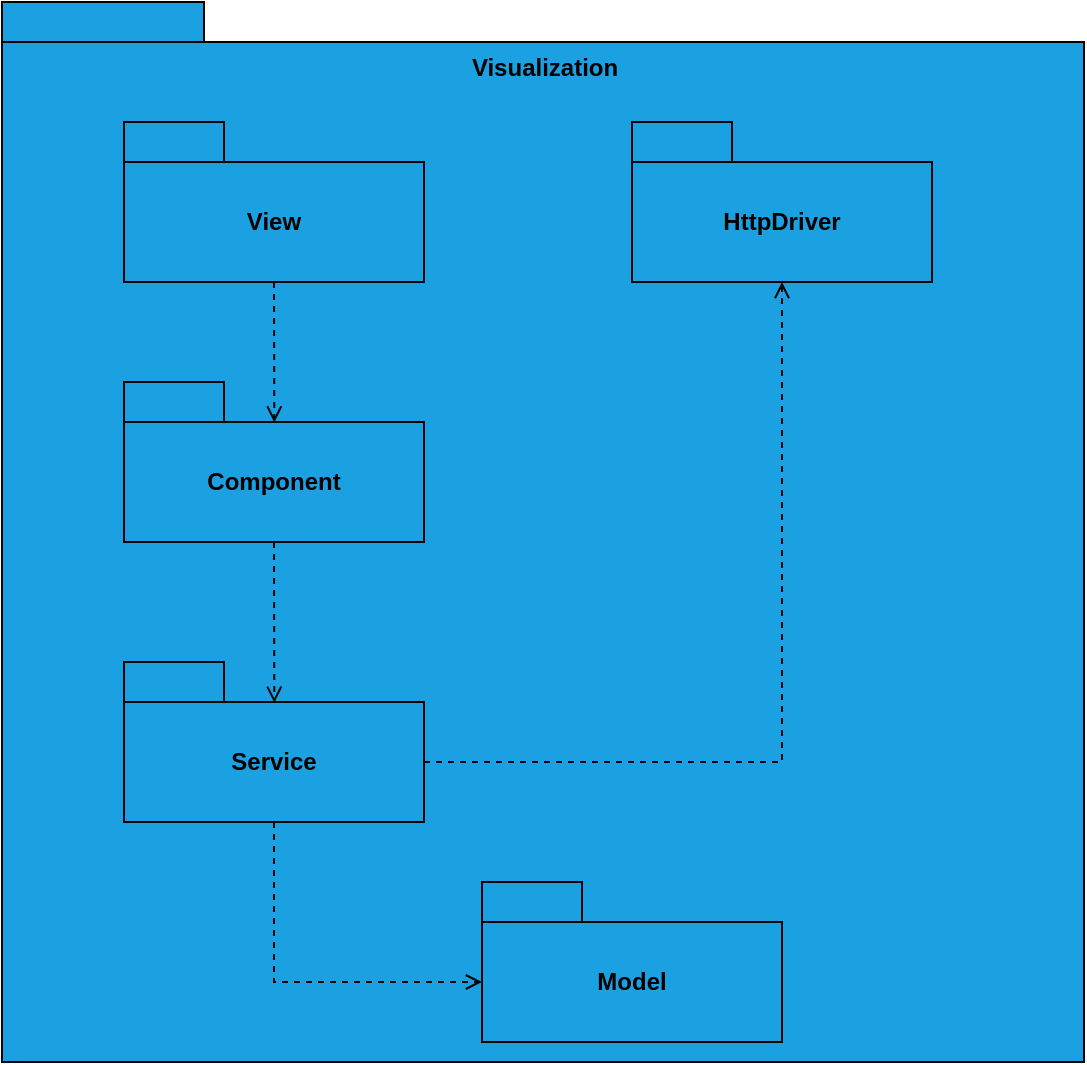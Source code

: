 <mxfile version="24.7.17">
  <diagram name="Página-1" id="HQn-63tCg3yYe_pAWDZn">
    <mxGraphModel dx="1405" dy="773" grid="1" gridSize="10" guides="1" tooltips="1" connect="1" arrows="1" fold="1" page="1" pageScale="1" pageWidth="827" pageHeight="1169" math="0" shadow="0">
      <root>
        <mxCell id="0" />
        <mxCell id="1" parent="0" />
        <mxCell id="gz6cIZIW0yoaQ4WpSJrM-1" value="" style="shape=folder;fontStyle=1;tabWidth=101;tabHeight=20;tabPosition=left;html=1;boundedLbl=1;whiteSpace=wrap;movable=1;resizable=1;rotatable=1;deletable=1;editable=1;locked=0;connectable=1;fillColor=#1BA1E2;strokeColor=#030303;" vertex="1" parent="1">
          <mxGeometry x="99" y="90" width="541" height="530" as="geometry" />
        </mxCell>
        <mxCell id="gz6cIZIW0yoaQ4WpSJrM-2" value="View" style="shape=folder;fontStyle=1;tabWidth=50;tabHeight=20;tabPosition=left;html=1;boundedLbl=1;whiteSpace=wrap;fillColor=#1BA1E2;strokeColor=#030303;" vertex="1" parent="1">
          <mxGeometry x="160" y="150" width="150" height="80" as="geometry" />
        </mxCell>
        <mxCell id="gz6cIZIW0yoaQ4WpSJrM-3" value="Component" style="shape=folder;fontStyle=1;tabWidth=50;tabHeight=20;tabPosition=left;html=1;boundedLbl=1;whiteSpace=wrap;fillColor=#1BA1E2;strokeColor=#030303;" vertex="1" parent="1">
          <mxGeometry x="160" y="280" width="150" height="80" as="geometry" />
        </mxCell>
        <mxCell id="gz6cIZIW0yoaQ4WpSJrM-4" value="Service" style="shape=folder;fontStyle=1;tabWidth=50;tabHeight=20;tabPosition=left;html=1;boundedLbl=1;whiteSpace=wrap;fillColor=#1BA1E2;strokeColor=#030303;" vertex="1" parent="1">
          <mxGeometry x="160" y="420" width="150" height="80" as="geometry" />
        </mxCell>
        <mxCell id="gz6cIZIW0yoaQ4WpSJrM-5" value="Mod&lt;span style=&quot;color: rgba(0, 0, 0, 0); font-family: monospace; font-size: 0px; font-weight: 400; text-align: start; text-wrap: nowrap;&quot;&gt;%3CmxGraphModel%3E%3Croot%3E%3CmxCell%20id%3D%220%22%2F%3E%3CmxCell%20id%3D%221%22%20parent%3D%220%22%2F%3E%3CmxCell%20id%3D%222%22%20value%3D%22View%22%20style%3D%22shape%3Dfolder%3BfontStyle%3D1%3BtabWidth%3D50%3BtabHeight%3D20%3BtabPosition%3Dleft%3Bhtml%3D1%3BboundedLbl%3D1%3BwhiteSpace%3Dwrap%3BfillColor%3D%231BA1E2%3BstrokeColor%3D%23030303%3B%22%20vertex%3D%221%22%20parent%3D%221%22%3E%3CmxGeometry%20x%3D%22160%22%20y%3D%22150%22%20width%3D%22150%22%20height%3D%2280%22%20as%3D%22geometry%22%2F%3E%3C%2FmxCell%3E%3C%2Froot%3E%3C%2FmxGraphModel%3E&lt;/span&gt;el&lt;span style=&quot;color: rgba(0, 0, 0, 0); font-family: monospace; font-size: 0px; font-weight: 400; text-align: start; text-wrap: nowrap;&quot;&gt;%3CmxGraphModel%3E%3Croot%3E%3CmxCell%20id%3D%220%22%2F%3E%3CmxCell%20id%3D%221%22%20parent%3D%220%22%2F%3E%3CmxCell%20id%3D%222%22%20value%3D%22View%22%20style%3D%22shape%3Dfolder%3BfontStyle%3D1%3BtabWidth%3D50%3BtabHeight%3D20%3BtabPosition%3Dleft%3Bhtml%3D1%3BboundedLbl%3D1%3BwhiteSpace%3Dwrap%3BfillColor%3D%231BA1E2%3BstrokeColor%3D%23030303%3B%22%20vertex%3D%221%22%20parent%3D%221%22%3E%3CmxGeometry%20x%3D%22160%22%20y%3D%22150%22%20width%3D%22150%22%20height%3D%2280%22%20as%3D%22geometry%22%2F%3E%3C%2FmxCell%3E%3C%2Froot%3E%3C%2FmxGraphModel%3E&lt;/span&gt;" style="shape=folder;fontStyle=1;tabWidth=50;tabHeight=20;tabPosition=left;html=1;boundedLbl=1;whiteSpace=wrap;fillColor=#1BA1E2;strokeColor=#030303;" vertex="1" parent="1">
          <mxGeometry x="339" y="530" width="150" height="80" as="geometry" />
        </mxCell>
        <mxCell id="gz6cIZIW0yoaQ4WpSJrM-6" value="HttpDriver" style="shape=folder;fontStyle=1;tabWidth=50;tabHeight=20;tabPosition=left;html=1;boundedLbl=1;whiteSpace=wrap;fillColor=#1BA1E2;strokeColor=#030303;" vertex="1" parent="1">
          <mxGeometry x="414" y="150" width="150" height="80" as="geometry" />
        </mxCell>
        <mxCell id="gz6cIZIW0yoaQ4WpSJrM-8" value="" style="html=1;verticalAlign=bottom;labelBackgroundColor=none;endArrow=open;endFill=0;dashed=1;rounded=0;exitX=0.5;exitY=1;exitDx=0;exitDy=0;exitPerimeter=0;entryX=0.501;entryY=0.253;entryDx=0;entryDy=0;entryPerimeter=0;strokeColor=#030303;" edge="1" parent="1" source="gz6cIZIW0yoaQ4WpSJrM-2" target="gz6cIZIW0yoaQ4WpSJrM-3">
          <mxGeometry width="160" relative="1" as="geometry">
            <mxPoint x="254" y="270" as="sourcePoint" />
            <mxPoint x="414" y="270" as="targetPoint" />
          </mxGeometry>
        </mxCell>
        <mxCell id="gz6cIZIW0yoaQ4WpSJrM-9" value="" style="html=1;verticalAlign=bottom;labelBackgroundColor=none;endArrow=open;endFill=0;dashed=1;rounded=0;entryX=0.501;entryY=0.255;entryDx=0;entryDy=0;entryPerimeter=0;strokeColor=#030303;exitX=0.5;exitY=1;exitDx=0;exitDy=0;exitPerimeter=0;" edge="1" parent="1" source="gz6cIZIW0yoaQ4WpSJrM-3" target="gz6cIZIW0yoaQ4WpSJrM-4">
          <mxGeometry width="160" relative="1" as="geometry">
            <mxPoint x="234.55" y="380" as="sourcePoint" />
            <mxPoint x="234.55" y="470" as="targetPoint" />
          </mxGeometry>
        </mxCell>
        <mxCell id="gz6cIZIW0yoaQ4WpSJrM-11" value="" style="html=1;verticalAlign=bottom;labelBackgroundColor=none;endArrow=open;endFill=0;dashed=1;rounded=0;exitX=0.5;exitY=1;exitDx=0;exitDy=0;exitPerimeter=0;entryX=0;entryY=0;entryDx=0;entryDy=50;entryPerimeter=0;strokeColor=#030303;" edge="1" parent="1" source="gz6cIZIW0yoaQ4WpSJrM-4" target="gz6cIZIW0yoaQ4WpSJrM-5">
          <mxGeometry width="160" relative="1" as="geometry">
            <mxPoint x="234.55" y="530" as="sourcePoint" />
            <mxPoint x="234.55" y="620" as="targetPoint" />
            <Array as="points">
              <mxPoint x="235" y="580" />
            </Array>
          </mxGeometry>
        </mxCell>
        <mxCell id="gz6cIZIW0yoaQ4WpSJrM-12" value="" style="html=1;verticalAlign=bottom;labelBackgroundColor=none;endArrow=open;endFill=0;dashed=1;rounded=0;exitX=0;exitY=0;exitDx=150;exitDy=50;exitPerimeter=0;entryX=0.5;entryY=1;entryDx=0;entryDy=0;entryPerimeter=0;strokeColor=#030303;" edge="1" parent="1" source="gz6cIZIW0yoaQ4WpSJrM-4" target="gz6cIZIW0yoaQ4WpSJrM-6">
          <mxGeometry width="160" relative="1" as="geometry">
            <mxPoint x="244.55" y="540" as="sourcePoint" />
            <mxPoint x="349" y="650" as="targetPoint" />
            <Array as="points">
              <mxPoint x="489" y="470" />
            </Array>
          </mxGeometry>
        </mxCell>
        <mxCell id="gz6cIZIW0yoaQ4WpSJrM-14" value="Visualization" style="text;align=center;fontStyle=1;verticalAlign=middle;spacingLeft=3;spacingRight=3;strokeColor=none;rotatable=0;points=[[0,0.5],[1,0.5]];portConstraint=eastwest;html=1;" vertex="1" parent="1">
          <mxGeometry x="329.5" y="110" width="80" height="26" as="geometry" />
        </mxCell>
      </root>
    </mxGraphModel>
  </diagram>
</mxfile>
